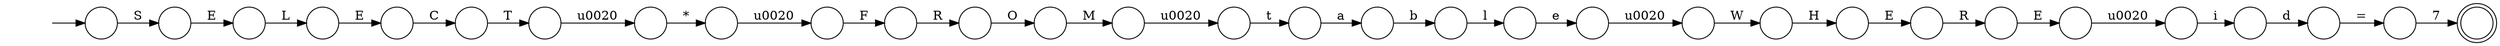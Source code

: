 digraph Automaton {
  rankdir = LR;
  0 [shape=circle,label=""];
  initial [shape=plaintext,label=""];
  initial -> 0
  0 -> 1 [label="S"]
  1 [shape=circle,label=""];
  1 -> 2 [label="E"]
  2 [shape=circle,label=""];
  2 -> 3 [label="L"]
  3 [shape=circle,label=""];
  3 -> 4 [label="E"]
  4 [shape=circle,label=""];
  4 -> 5 [label="C"]
  5 [shape=circle,label=""];
  5 -> 6 [label="T"]
  6 [shape=circle,label=""];
  6 -> 7 [label="\u0020"]
  7 [shape=circle,label=""];
  7 -> 8 [label="*"]
  8 [shape=circle,label=""];
  8 -> 9 [label="\u0020"]
  9 [shape=circle,label=""];
  9 -> 10 [label="F"]
  10 [shape=circle,label=""];
  10 -> 11 [label="R"]
  11 [shape=circle,label=""];
  11 -> 12 [label="O"]
  12 [shape=circle,label=""];
  12 -> 13 [label="M"]
  13 [shape=circle,label=""];
  13 -> 14 [label="\u0020"]
  14 [shape=circle,label=""];
  14 -> 15 [label="t"]
  15 [shape=circle,label=""];
  15 -> 16 [label="a"]
  16 [shape=circle,label=""];
  16 -> 17 [label="b"]
  17 [shape=circle,label=""];
  17 -> 18 [label="l"]
  18 [shape=circle,label=""];
  18 -> 19 [label="e"]
  19 [shape=circle,label=""];
  19 -> 20 [label="\u0020"]
  20 [shape=circle,label=""];
  20 -> 21 [label="W"]
  21 [shape=circle,label=""];
  21 -> 22 [label="H"]
  22 [shape=circle,label=""];
  22 -> 23 [label="E"]
  23 [shape=circle,label=""];
  23 -> 24 [label="R"]
  24 [shape=circle,label=""];
  24 -> 25 [label="E"]
  25 [shape=circle,label=""];
  25 -> 26 [label="\u0020"]
  26 [shape=circle,label=""];
  26 -> 27 [label="i"]
  27 [shape=circle,label=""];
  27 -> 28 [label="d"]
  28 [shape=circle,label=""];
  28 -> 29 [label="="]
  29 [shape=circle,label=""];
  29 -> 30 [label="7"]
  30 [shape=doublecircle,label=""];
}
